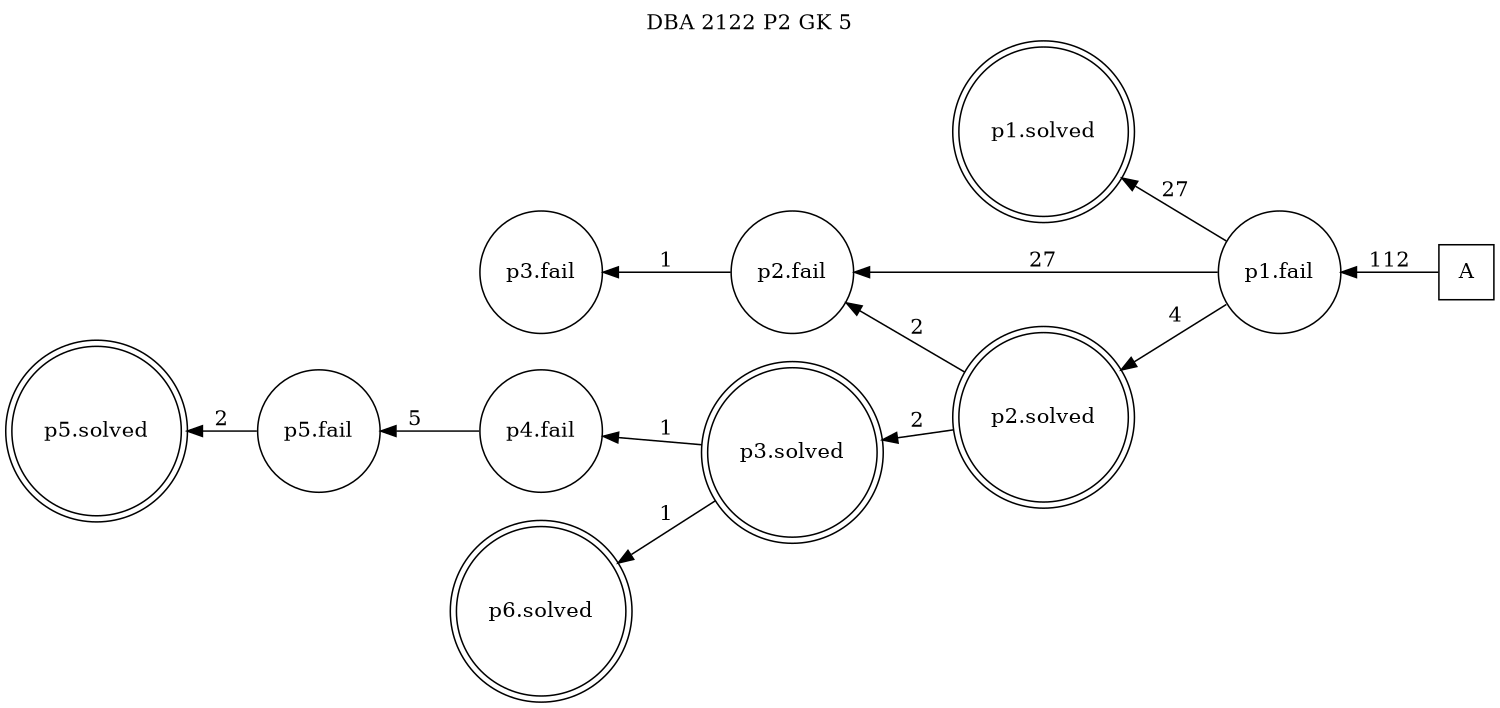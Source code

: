 digraph DBA_2122_P2_GK_5_GOOD {
labelloc="tl"
label= " DBA 2122 P2 GK 5 "
rankdir="RL";
graph [ size=" 10 , 10 !"]

"A" [shape="square" label="A"]
"p1.fail" [shape="circle" label="p1.fail"]
"p1.solved" [shape="doublecircle" label="p1.solved"]
"p2.fail" [shape="circle" label="p2.fail"]
"p2.solved" [shape="doublecircle" label="p2.solved"]
"p3.fail" [shape="circle" label="p3.fail"]
"p3.solved" [shape="doublecircle" label="p3.solved"]
"p4.fail" [shape="circle" label="p4.fail"]
"p5.fail" [shape="circle" label="p5.fail"]
"p5.solved" [shape="doublecircle" label="p5.solved"]
"p6.solved" [shape="doublecircle" label="p6.solved"]
"A" -> "p1.fail" [ label=112]
"p1.fail" -> "p1.solved" [ label=27]
"p1.fail" -> "p2.fail" [ label=27]
"p1.fail" -> "p2.solved" [ label=4]
"p2.fail" -> "p3.fail" [ label=1]
"p2.solved" -> "p2.fail" [ label=2]
"p2.solved" -> "p3.solved" [ label=2]
"p3.solved" -> "p4.fail" [ label=1]
"p3.solved" -> "p6.solved" [ label=1]
"p4.fail" -> "p5.fail" [ label=5]
"p5.fail" -> "p5.solved" [ label=2]
}

